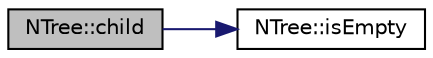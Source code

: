 digraph "NTree::child"
{
 // LATEX_PDF_SIZE
  edge [fontname="Helvetica",fontsize="10",labelfontname="Helvetica",labelfontsize="10"];
  node [fontname="Helvetica",fontsize="10",shape=record];
  rankdir="LR";
  Node1 [label="NTree::child",height=0.2,width=0.4,color="black", fillcolor="grey75", style="filled", fontcolor="black",tooltip=" "];
  Node1 -> Node2 [color="midnightblue",fontsize="10",style="solid",fontname="Helvetica"];
  Node2 [label="NTree::isEmpty",height=0.2,width=0.4,color="black", fillcolor="white", style="filled",URL="$class_n_tree.html#af04958be73f20404ce84907cef297435",tooltip=" "];
}
